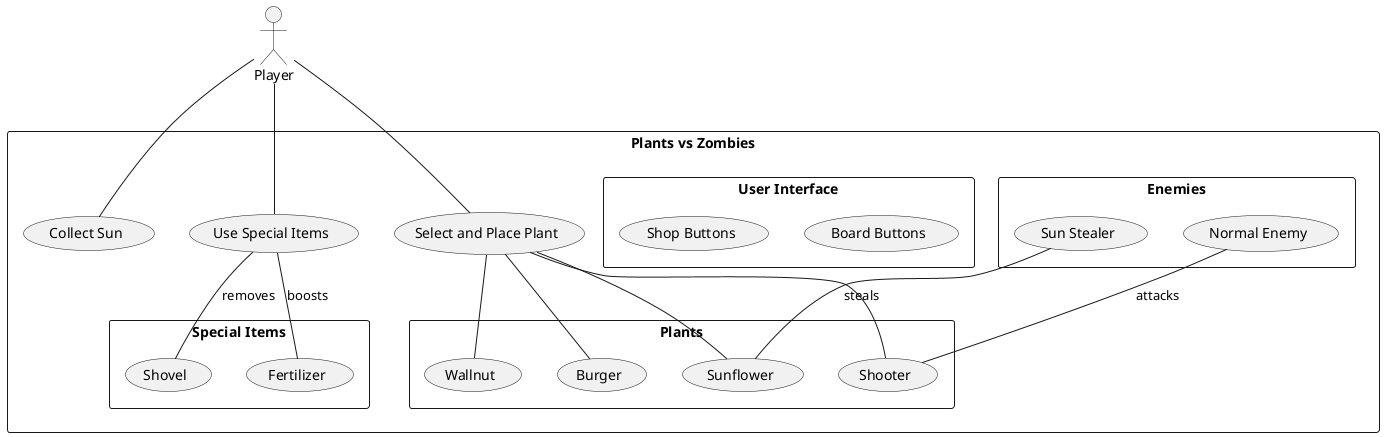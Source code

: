 @startuml
'https://plantuml.com/use-case-diagram
top to bottom direction
actor Player

rectangle "Plants vs Zombies" {
  Player -- (Collect Sun)
  Player -- (Select and Place Plant)
  Player -- (Use Special Items)

  rectangle "Enemies" {
    (Normal Enemy)
    (Sun Stealer)
  }

  rectangle "Plants" {
    (Sunflower)
    (Shooter)
    (Wallnut)
    (Burger)
  }

  rectangle "Special Items" {
    (Shovel)
    (Fertilizer)
  }

  rectangle "User Interface" {
    (Board Buttons)
    (Shop Buttons)
  }

  (Select and Place Plant) -- (Sunflower)
  (Select and Place Plant) -- (Shooter)
  (Select and Place Plant) -- (Wallnut)
  (Select and Place Plant) -- (Burger)

  (Normal Enemy) -- (Shooter) : attacks
  (Sun Stealer) -- (Sunflower) : steals

  (Use Special Items) -- (Shovel) : removes
  (Use Special Items) -- (Fertilizer) : boosts
}
@enduml
